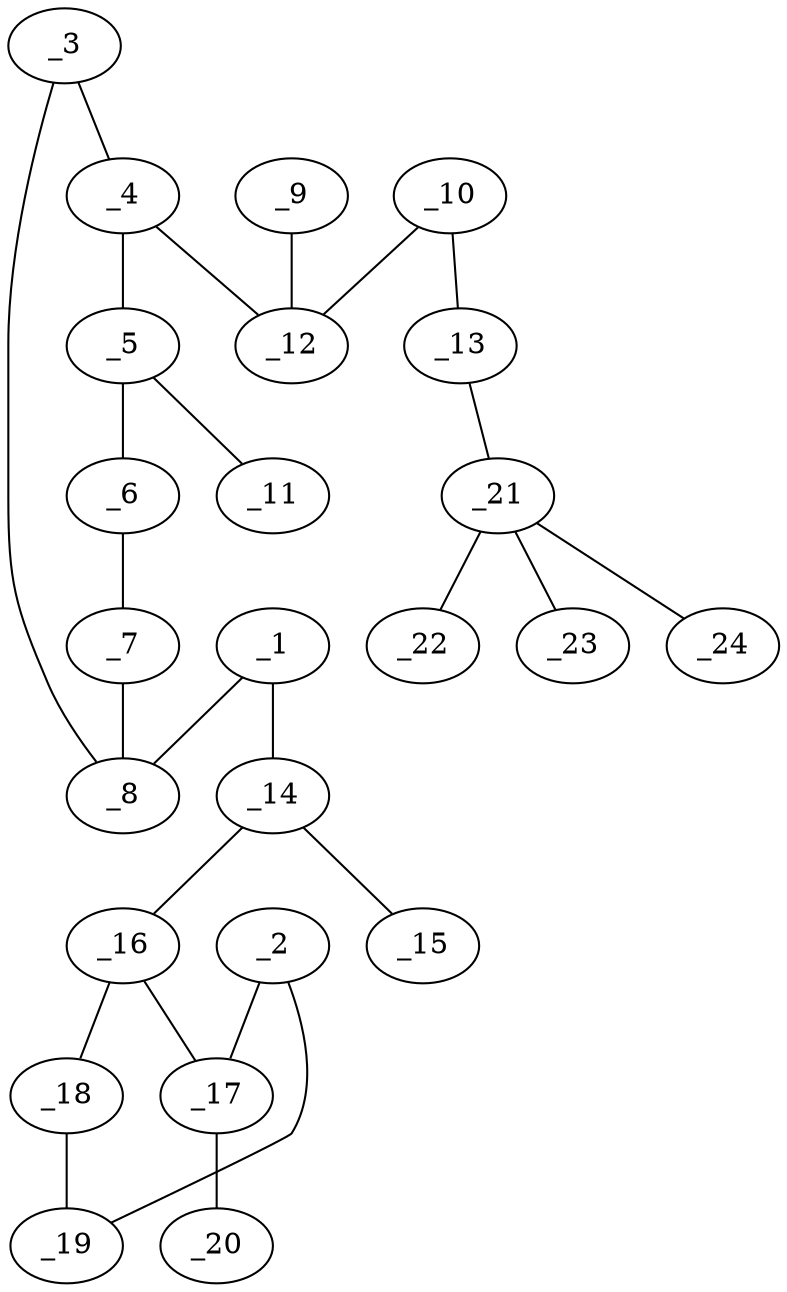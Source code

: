 graph molid639475 {
	_1	 [charge=0,
		chem=4,
		symbol="N  ",
		x="5.4641",
		y="-1.5818"];
	_8	 [charge=0,
		chem=1,
		symbol="C  ",
		x="4.5981",
		y="-1.0818"];
	_1 -- _8	 [valence=1];
	_14	 [charge=0,
		chem=1,
		symbol="C  ",
		x="5.4641",
		y="-2.5818"];
	_1 -- _14	 [valence=1];
	_2	 [charge=0,
		chem=2,
		symbol="O  ",
		x="7.9128",
		y="-3.4182"];
	_17	 [charge=0,
		chem=1,
		symbol="C  ",
		x="7.2437",
		y="-2.6751"];
	_2 -- _17	 [valence=1];
	_19	 [charge=0,
		chem=1,
		symbol="C  ",
		x="7.4128",
		y="-4.2842"];
	_2 -- _19	 [valence=1];
	_3	 [charge=0,
		chem=1,
		symbol="C  ",
		x="4.5981",
		y="-0.0818"];
	_4	 [charge=0,
		chem=1,
		symbol="C  ",
		x="3.7321",
		y="0.4182"];
	_3 -- _4	 [valence=2];
	_3 -- _8	 [valence=1];
	_5	 [charge=0,
		chem=1,
		symbol="C  ",
		x="2.866",
		y="-0.0818"];
	_4 -- _5	 [valence=1];
	_12	 [charge=0,
		chem=1,
		symbol="C  ",
		x="3.7321",
		y="1.4182"];
	_4 -- _12	 [valence=1];
	_6	 [charge=0,
		chem=1,
		symbol="C  ",
		x="2.866",
		y="-1.0818"];
	_5 -- _6	 [valence=2];
	_11	 [charge=0,
		chem=7,
		symbol="Cl ",
		x=2,
		y="0.4182"];
	_5 -- _11	 [valence=1];
	_7	 [charge=0,
		chem=1,
		symbol="C  ",
		x="3.732",
		y="-1.5818"];
	_6 -- _7	 [valence=1];
	_7 -- _8	 [valence=2];
	_9	 [charge=0,
		chem=2,
		symbol="O  ",
		x="2.866",
		y="1.9182"];
	_9 -- _12	 [valence=2];
	_10	 [charge=0,
		chem=2,
		symbol="O  ",
		x="4.5981",
		y="1.9182"];
	_10 -- _12	 [valence=1];
	_13	 [charge=0,
		chem=1,
		symbol="C  ",
		x="4.5981",
		y="2.9182"];
	_10 -- _13	 [valence=1];
	_21	 [charge=0,
		chem=1,
		symbol="C  ",
		x="5.4641",
		y="3.4182"];
	_13 -- _21	 [valence=1];
	_15	 [charge=0,
		chem=5,
		symbol="S  ",
		x="4.5981",
		y="-3.0818"];
	_14 -- _15	 [valence=2];
	_16	 [charge=0,
		chem=1,
		symbol="C  ",
		x="6.3301",
		y="-3.0818"];
	_14 -- _16	 [valence=1];
	_16 -- _17	 [valence=2];
	_18	 [charge=0,
		chem=1,
		symbol="C  ",
		x="6.4346",
		y="-4.0763"];
	_16 -- _18	 [valence=1];
	_20	 [charge=0,
		chem=1,
		symbol="C  ",
		x="7.4516",
		y="-1.6969"];
	_17 -- _20	 [valence=1];
	_18 -- _19	 [valence=2];
	_22	 [charge=0,
		chem=22,
		symbol="F  ",
		x="6.3301",
		y="3.9182"];
	_21 -- _22	 [valence=1];
	_23	 [charge=0,
		chem=22,
		symbol="F  ",
		x="5.9641",
		y="2.5522"];
	_21 -- _23	 [valence=1];
	_24	 [charge=0,
		chem=22,
		symbol="F  ",
		x="4.9641",
		y="4.2842"];
	_21 -- _24	 [valence=1];
}
